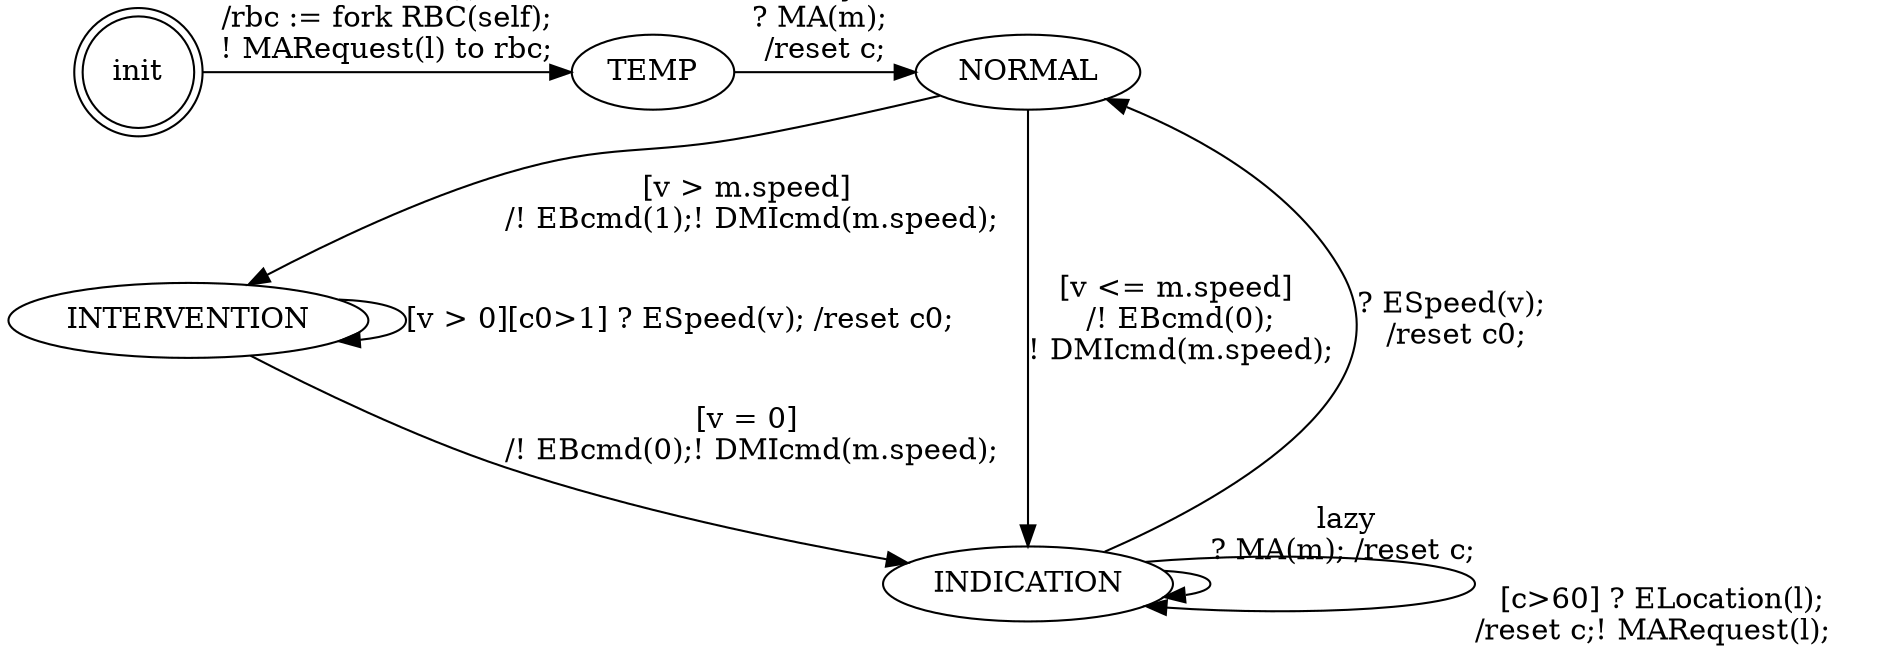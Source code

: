 digraph OBU {
rankdir=TB;
splines = true;
  init[shape=doublecircle];
  {rank=same; init TEMP NORMAL};

  init -> TEMP [label="? ELocation(l); \n/rbc := fork RBC(self);
! MARequest(l) to rbc;
"];
  TEMP -> NORMAL [label=" lazy\n? MA(m); \n/reset c;
"];
  NORMAL -> INTERVENTION [label="[v > m.speed] \n/! EBcmd(1);! DMIcmd(m.speed);"];
  NORMAL -> INDICATION [label="[v <= m.speed] \n/! EBcmd(0);\n! DMIcmd(m.speed);
"];
  INDICATION -> INDICATION [label=" lazy\n? MA(m); /reset c;

  
  "];
  INDICATION -> NORMAL [label="? ESpeed(v); \n/reset c0;
"];
  INDICATION -> INDICATION [label="
  
  [c>60] ? ELocation(l); \n/reset c;! MARequest(l); "];
  
  INTERVENTION -> INDICATION [label="[v = 0] \n/! EBcmd(0);! DMIcmd(m.speed);"];

  INTERVENTION -> INTERVENTION [label="[v > 0][c0>1] ? ESpeed(v); /reset c0;"];
}

